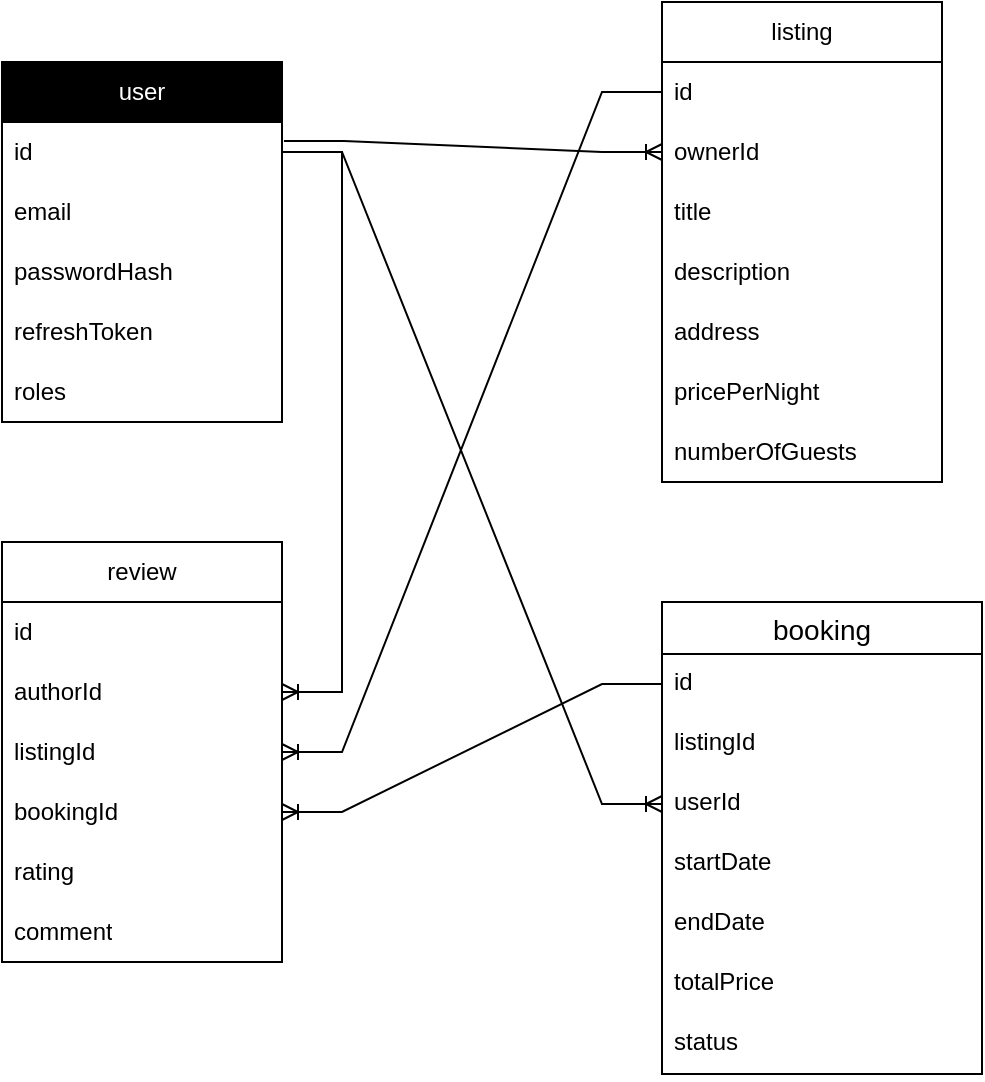 <mxfile version="26.2.14">
  <diagram name="Страница — 1" id="zr7UK1PgW82ir0GQmOWx">
    <mxGraphModel dx="1226" dy="661" grid="1" gridSize="10" guides="1" tooltips="1" connect="1" arrows="1" fold="1" page="1" pageScale="1" pageWidth="827" pageHeight="1169" math="0" shadow="0">
      <root>
        <mxCell id="0" />
        <mxCell id="1" parent="0" />
        <mxCell id="3NorhPhUVRQ36HqxX3pl-1" value="user" style="swimlane;fontStyle=0;childLayout=stackLayout;horizontal=1;startSize=30;horizontalStack=0;resizeParent=1;resizeParentMax=0;resizeLast=0;collapsible=1;marginBottom=0;whiteSpace=wrap;html=1;fillColor=#000000;fontColor=#FFFFFF;" parent="1" vertex="1">
          <mxGeometry x="120" y="90" width="140" height="180" as="geometry" />
        </mxCell>
        <mxCell id="3NorhPhUVRQ36HqxX3pl-2" value="id" style="text;strokeColor=none;fillColor=none;align=left;verticalAlign=middle;spacingLeft=4;spacingRight=4;overflow=hidden;points=[[0,0.5],[1,0.5]];portConstraint=eastwest;rotatable=0;whiteSpace=wrap;html=1;" parent="3NorhPhUVRQ36HqxX3pl-1" vertex="1">
          <mxGeometry y="30" width="140" height="30" as="geometry" />
        </mxCell>
        <mxCell id="3NorhPhUVRQ36HqxX3pl-3" value="email" style="text;strokeColor=none;fillColor=none;align=left;verticalAlign=middle;spacingLeft=4;spacingRight=4;overflow=hidden;points=[[0,0.5],[1,0.5]];portConstraint=eastwest;rotatable=0;whiteSpace=wrap;html=1;" parent="3NorhPhUVRQ36HqxX3pl-1" vertex="1">
          <mxGeometry y="60" width="140" height="30" as="geometry" />
        </mxCell>
        <mxCell id="byoi0jngk-u4zrUPTVwK-5" value="passwordHash" style="text;strokeColor=none;fillColor=none;align=left;verticalAlign=middle;spacingLeft=4;spacingRight=4;overflow=hidden;points=[[0,0.5],[1,0.5]];portConstraint=eastwest;rotatable=0;whiteSpace=wrap;html=1;" vertex="1" parent="3NorhPhUVRQ36HqxX3pl-1">
          <mxGeometry y="90" width="140" height="30" as="geometry" />
        </mxCell>
        <mxCell id="3NorhPhUVRQ36HqxX3pl-13" value="refreshToken" style="text;strokeColor=none;fillColor=none;align=left;verticalAlign=middle;spacingLeft=4;spacingRight=4;overflow=hidden;points=[[0,0.5],[1,0.5]];portConstraint=eastwest;rotatable=0;whiteSpace=wrap;html=1;" parent="3NorhPhUVRQ36HqxX3pl-1" vertex="1">
          <mxGeometry y="120" width="140" height="30" as="geometry" />
        </mxCell>
        <mxCell id="3NorhPhUVRQ36HqxX3pl-14" value="roles" style="text;strokeColor=none;fillColor=none;align=left;verticalAlign=middle;spacingLeft=4;spacingRight=4;overflow=hidden;points=[[0,0.5],[1,0.5]];portConstraint=eastwest;rotatable=0;whiteSpace=wrap;html=1;" parent="3NorhPhUVRQ36HqxX3pl-1" vertex="1">
          <mxGeometry y="150" width="140" height="30" as="geometry" />
        </mxCell>
        <mxCell id="3NorhPhUVRQ36HqxX3pl-15" value="listing" style="swimlane;fontStyle=0;childLayout=stackLayout;horizontal=1;startSize=30;horizontalStack=0;resizeParent=1;resizeParentMax=0;resizeLast=0;collapsible=1;marginBottom=0;whiteSpace=wrap;html=1;" parent="1" vertex="1">
          <mxGeometry x="450" y="60" width="140" height="240" as="geometry" />
        </mxCell>
        <mxCell id="3NorhPhUVRQ36HqxX3pl-16" value="id" style="text;strokeColor=none;fillColor=none;align=left;verticalAlign=middle;spacingLeft=4;spacingRight=4;overflow=hidden;points=[[0,0.5],[1,0.5]];portConstraint=eastwest;rotatable=0;whiteSpace=wrap;html=1;" parent="3NorhPhUVRQ36HqxX3pl-15" vertex="1">
          <mxGeometry y="30" width="140" height="30" as="geometry" />
        </mxCell>
        <mxCell id="3NorhPhUVRQ36HqxX3pl-17" value="ownerId" style="text;strokeColor=none;fillColor=none;align=left;verticalAlign=middle;spacingLeft=4;spacingRight=4;overflow=hidden;points=[[0,0.5],[1,0.5]];portConstraint=eastwest;rotatable=0;whiteSpace=wrap;html=1;" parent="3NorhPhUVRQ36HqxX3pl-15" vertex="1">
          <mxGeometry y="60" width="140" height="30" as="geometry" />
        </mxCell>
        <mxCell id="3NorhPhUVRQ36HqxX3pl-18" value="title" style="text;strokeColor=none;fillColor=none;align=left;verticalAlign=middle;spacingLeft=4;spacingRight=4;overflow=hidden;points=[[0,0.5],[1,0.5]];portConstraint=eastwest;rotatable=0;whiteSpace=wrap;html=1;" parent="3NorhPhUVRQ36HqxX3pl-15" vertex="1">
          <mxGeometry y="90" width="140" height="30" as="geometry" />
        </mxCell>
        <mxCell id="byoi0jngk-u4zrUPTVwK-12" value="description" style="text;strokeColor=none;fillColor=none;align=left;verticalAlign=middle;spacingLeft=4;spacingRight=4;overflow=hidden;points=[[0,0.5],[1,0.5]];portConstraint=eastwest;rotatable=0;whiteSpace=wrap;html=1;" vertex="1" parent="3NorhPhUVRQ36HqxX3pl-15">
          <mxGeometry y="120" width="140" height="30" as="geometry" />
        </mxCell>
        <mxCell id="byoi0jngk-u4zrUPTVwK-13" value="address" style="text;strokeColor=none;fillColor=none;align=left;verticalAlign=middle;spacingLeft=4;spacingRight=4;overflow=hidden;points=[[0,0.5],[1,0.5]];portConstraint=eastwest;rotatable=0;whiteSpace=wrap;html=1;" vertex="1" parent="3NorhPhUVRQ36HqxX3pl-15">
          <mxGeometry y="150" width="140" height="30" as="geometry" />
        </mxCell>
        <mxCell id="byoi0jngk-u4zrUPTVwK-14" value="pricePerNight" style="text;strokeColor=none;fillColor=none;align=left;verticalAlign=middle;spacingLeft=4;spacingRight=4;overflow=hidden;points=[[0,0.5],[1,0.5]];portConstraint=eastwest;rotatable=0;whiteSpace=wrap;html=1;" vertex="1" parent="3NorhPhUVRQ36HqxX3pl-15">
          <mxGeometry y="180" width="140" height="30" as="geometry" />
        </mxCell>
        <mxCell id="byoi0jngk-u4zrUPTVwK-15" value="numberOfGuests" style="text;strokeColor=none;fillColor=none;align=left;verticalAlign=middle;spacingLeft=4;spacingRight=4;overflow=hidden;points=[[0,0.5],[1,0.5]];portConstraint=eastwest;rotatable=0;whiteSpace=wrap;html=1;" vertex="1" parent="3NorhPhUVRQ36HqxX3pl-15">
          <mxGeometry y="210" width="140" height="30" as="geometry" />
        </mxCell>
        <mxCell id="byoi0jngk-u4zrUPTVwK-18" style="edgeStyle=orthogonalEdgeStyle;rounded=0;orthogonalLoop=1;jettySize=auto;html=1;exitX=1;exitY=0.5;exitDx=0;exitDy=0;" edge="1" parent="3NorhPhUVRQ36HqxX3pl-15">
          <mxGeometry relative="1" as="geometry">
            <mxPoint x="140" y="255" as="sourcePoint" />
            <mxPoint x="140" y="255" as="targetPoint" />
          </mxGeometry>
        </mxCell>
        <mxCell id="byoi0jngk-u4zrUPTVwK-1" value="review" style="swimlane;fontStyle=0;childLayout=stackLayout;horizontal=1;startSize=30;horizontalStack=0;resizeParent=1;resizeParentMax=0;resizeLast=0;collapsible=1;marginBottom=0;whiteSpace=wrap;html=1;" vertex="1" parent="1">
          <mxGeometry x="120" y="330" width="140" height="210" as="geometry" />
        </mxCell>
        <mxCell id="byoi0jngk-u4zrUPTVwK-2" value="id" style="text;strokeColor=none;fillColor=none;align=left;verticalAlign=middle;spacingLeft=4;spacingRight=4;overflow=hidden;points=[[0,0.5],[1,0.5]];portConstraint=eastwest;rotatable=0;whiteSpace=wrap;html=1;" vertex="1" parent="byoi0jngk-u4zrUPTVwK-1">
          <mxGeometry y="30" width="140" height="30" as="geometry" />
        </mxCell>
        <mxCell id="byoi0jngk-u4zrUPTVwK-3" value="authorId" style="text;strokeColor=none;fillColor=none;align=left;verticalAlign=middle;spacingLeft=4;spacingRight=4;overflow=hidden;points=[[0,0.5],[1,0.5]];portConstraint=eastwest;rotatable=0;whiteSpace=wrap;html=1;" vertex="1" parent="byoi0jngk-u4zrUPTVwK-1">
          <mxGeometry y="60" width="140" height="30" as="geometry" />
        </mxCell>
        <mxCell id="byoi0jngk-u4zrUPTVwK-4" value="listingId" style="text;strokeColor=none;fillColor=none;align=left;verticalAlign=middle;spacingLeft=4;spacingRight=4;overflow=hidden;points=[[0,0.5],[1,0.5]];portConstraint=eastwest;rotatable=0;whiteSpace=wrap;html=1;" vertex="1" parent="byoi0jngk-u4zrUPTVwK-1">
          <mxGeometry y="90" width="140" height="30" as="geometry" />
        </mxCell>
        <mxCell id="byoi0jngk-u4zrUPTVwK-47" value="bookingId" style="text;strokeColor=none;fillColor=none;align=left;verticalAlign=middle;spacingLeft=4;spacingRight=4;overflow=hidden;points=[[0,0.5],[1,0.5]];portConstraint=eastwest;rotatable=0;whiteSpace=wrap;html=1;" vertex="1" parent="byoi0jngk-u4zrUPTVwK-1">
          <mxGeometry y="120" width="140" height="30" as="geometry" />
        </mxCell>
        <mxCell id="byoi0jngk-u4zrUPTVwK-43" value="rating" style="text;strokeColor=none;fillColor=none;align=left;verticalAlign=middle;spacingLeft=4;spacingRight=4;overflow=hidden;points=[[0,0.5],[1,0.5]];portConstraint=eastwest;rotatable=0;whiteSpace=wrap;html=1;" vertex="1" parent="byoi0jngk-u4zrUPTVwK-1">
          <mxGeometry y="150" width="140" height="30" as="geometry" />
        </mxCell>
        <mxCell id="byoi0jngk-u4zrUPTVwK-44" value="comment" style="text;strokeColor=none;fillColor=none;align=left;verticalAlign=middle;spacingLeft=4;spacingRight=4;overflow=hidden;points=[[0,0.5],[1,0.5]];portConstraint=eastwest;rotatable=0;whiteSpace=wrap;html=1;" vertex="1" parent="byoi0jngk-u4zrUPTVwK-1">
          <mxGeometry y="180" width="140" height="30" as="geometry" />
        </mxCell>
        <mxCell id="byoi0jngk-u4zrUPTVwK-6" value="" style="edgeStyle=entityRelationEdgeStyle;fontSize=12;html=1;endArrow=ERoneToMany;rounded=0;exitX=1.007;exitY=0.315;exitDx=0;exitDy=0;exitPerimeter=0;" edge="1" parent="1" source="3NorhPhUVRQ36HqxX3pl-2" target="3NorhPhUVRQ36HqxX3pl-17">
          <mxGeometry width="100" height="100" relative="1" as="geometry">
            <mxPoint x="370" y="300" as="sourcePoint" />
            <mxPoint x="470" y="200" as="targetPoint" />
          </mxGeometry>
        </mxCell>
        <mxCell id="byoi0jngk-u4zrUPTVwK-34" value="booking" style="swimlane;fontStyle=0;childLayout=stackLayout;horizontal=1;startSize=26;horizontalStack=0;resizeParent=1;resizeParentMax=0;resizeLast=0;collapsible=1;marginBottom=0;align=center;fontSize=14;" vertex="1" parent="1">
          <mxGeometry x="450" y="360" width="160" height="236" as="geometry">
            <mxRectangle x="430" y="371" width="60" height="30" as="alternateBounds" />
          </mxGeometry>
        </mxCell>
        <mxCell id="byoi0jngk-u4zrUPTVwK-35" value="id" style="text;strokeColor=none;fillColor=none;spacingLeft=4;spacingRight=4;overflow=hidden;rotatable=0;points=[[0,0.5],[1,0.5]];portConstraint=eastwest;fontSize=12;whiteSpace=wrap;html=1;" vertex="1" parent="byoi0jngk-u4zrUPTVwK-34">
          <mxGeometry y="26" width="160" height="30" as="geometry" />
        </mxCell>
        <mxCell id="byoi0jngk-u4zrUPTVwK-36" value="listingId" style="text;strokeColor=none;fillColor=none;spacingLeft=4;spacingRight=4;overflow=hidden;rotatable=0;points=[[0,0.5],[1,0.5]];portConstraint=eastwest;fontSize=12;whiteSpace=wrap;html=1;" vertex="1" parent="byoi0jngk-u4zrUPTVwK-34">
          <mxGeometry y="56" width="160" height="30" as="geometry" />
        </mxCell>
        <mxCell id="byoi0jngk-u4zrUPTVwK-37" value="userId" style="text;strokeColor=none;fillColor=none;spacingLeft=4;spacingRight=4;overflow=hidden;rotatable=0;points=[[0,0.5],[1,0.5]];portConstraint=eastwest;fontSize=12;whiteSpace=wrap;html=1;" vertex="1" parent="byoi0jngk-u4zrUPTVwK-34">
          <mxGeometry y="86" width="160" height="30" as="geometry" />
        </mxCell>
        <mxCell id="byoi0jngk-u4zrUPTVwK-38" value="startDate" style="text;strokeColor=none;fillColor=none;spacingLeft=4;spacingRight=4;overflow=hidden;rotatable=0;points=[[0,0.5],[1,0.5]];portConstraint=eastwest;fontSize=12;whiteSpace=wrap;html=1;" vertex="1" parent="byoi0jngk-u4zrUPTVwK-34">
          <mxGeometry y="116" width="160" height="30" as="geometry" />
        </mxCell>
        <mxCell id="byoi0jngk-u4zrUPTVwK-39" value="endDate" style="text;strokeColor=none;fillColor=none;spacingLeft=4;spacingRight=4;overflow=hidden;rotatable=0;points=[[0,0.5],[1,0.5]];portConstraint=eastwest;fontSize=12;whiteSpace=wrap;html=1;" vertex="1" parent="byoi0jngk-u4zrUPTVwK-34">
          <mxGeometry y="146" width="160" height="30" as="geometry" />
        </mxCell>
        <mxCell id="byoi0jngk-u4zrUPTVwK-40" value="totalPrice" style="text;strokeColor=none;fillColor=none;spacingLeft=4;spacingRight=4;overflow=hidden;rotatable=0;points=[[0,0.5],[1,0.5]];portConstraint=eastwest;fontSize=12;whiteSpace=wrap;html=1;" vertex="1" parent="byoi0jngk-u4zrUPTVwK-34">
          <mxGeometry y="176" width="160" height="30" as="geometry" />
        </mxCell>
        <mxCell id="byoi0jngk-u4zrUPTVwK-41" value="status" style="text;strokeColor=none;fillColor=none;spacingLeft=4;spacingRight=4;overflow=hidden;rotatable=0;points=[[0,0.5],[1,0.5]];portConstraint=eastwest;fontSize=12;whiteSpace=wrap;html=1;" vertex="1" parent="byoi0jngk-u4zrUPTVwK-34">
          <mxGeometry y="206" width="160" height="30" as="geometry" />
        </mxCell>
        <mxCell id="byoi0jngk-u4zrUPTVwK-48" value="" style="edgeStyle=entityRelationEdgeStyle;fontSize=12;html=1;endArrow=ERoneToMany;rounded=0;" edge="1" parent="1" source="3NorhPhUVRQ36HqxX3pl-2" target="byoi0jngk-u4zrUPTVwK-3">
          <mxGeometry width="100" height="100" relative="1" as="geometry">
            <mxPoint x="120" y="120" as="sourcePoint" />
            <mxPoint x="130" y="450" as="targetPoint" />
            <Array as="points">
              <mxPoint x="-180" y="540" />
            </Array>
          </mxGeometry>
        </mxCell>
        <mxCell id="byoi0jngk-u4zrUPTVwK-49" value="" style="edgeStyle=entityRelationEdgeStyle;fontSize=12;html=1;endArrow=ERoneToMany;rounded=0;exitX=0;exitY=0.5;exitDx=0;exitDy=0;" edge="1" parent="1" source="3NorhPhUVRQ36HqxX3pl-16" target="byoi0jngk-u4zrUPTVwK-4">
          <mxGeometry width="100" height="100" relative="1" as="geometry">
            <mxPoint x="310" y="450" as="sourcePoint" />
            <mxPoint x="410" y="350" as="targetPoint" />
          </mxGeometry>
        </mxCell>
        <mxCell id="byoi0jngk-u4zrUPTVwK-50" value="" style="edgeStyle=entityRelationEdgeStyle;fontSize=12;html=1;endArrow=ERoneToMany;rounded=0;" edge="1" parent="1" source="byoi0jngk-u4zrUPTVwK-35" target="byoi0jngk-u4zrUPTVwK-47">
          <mxGeometry width="100" height="100" relative="1" as="geometry">
            <mxPoint x="310" y="380" as="sourcePoint" />
            <mxPoint x="410" y="280" as="targetPoint" />
          </mxGeometry>
        </mxCell>
        <mxCell id="byoi0jngk-u4zrUPTVwK-51" value="" style="edgeStyle=entityRelationEdgeStyle;fontSize=12;html=1;endArrow=ERoneToMany;rounded=0;" edge="1" parent="1" source="3NorhPhUVRQ36HqxX3pl-2" target="byoi0jngk-u4zrUPTVwK-37">
          <mxGeometry width="100" height="100" relative="1" as="geometry">
            <mxPoint x="330" y="560" as="sourcePoint" />
            <mxPoint x="430" y="460" as="targetPoint" />
          </mxGeometry>
        </mxCell>
      </root>
    </mxGraphModel>
  </diagram>
</mxfile>
